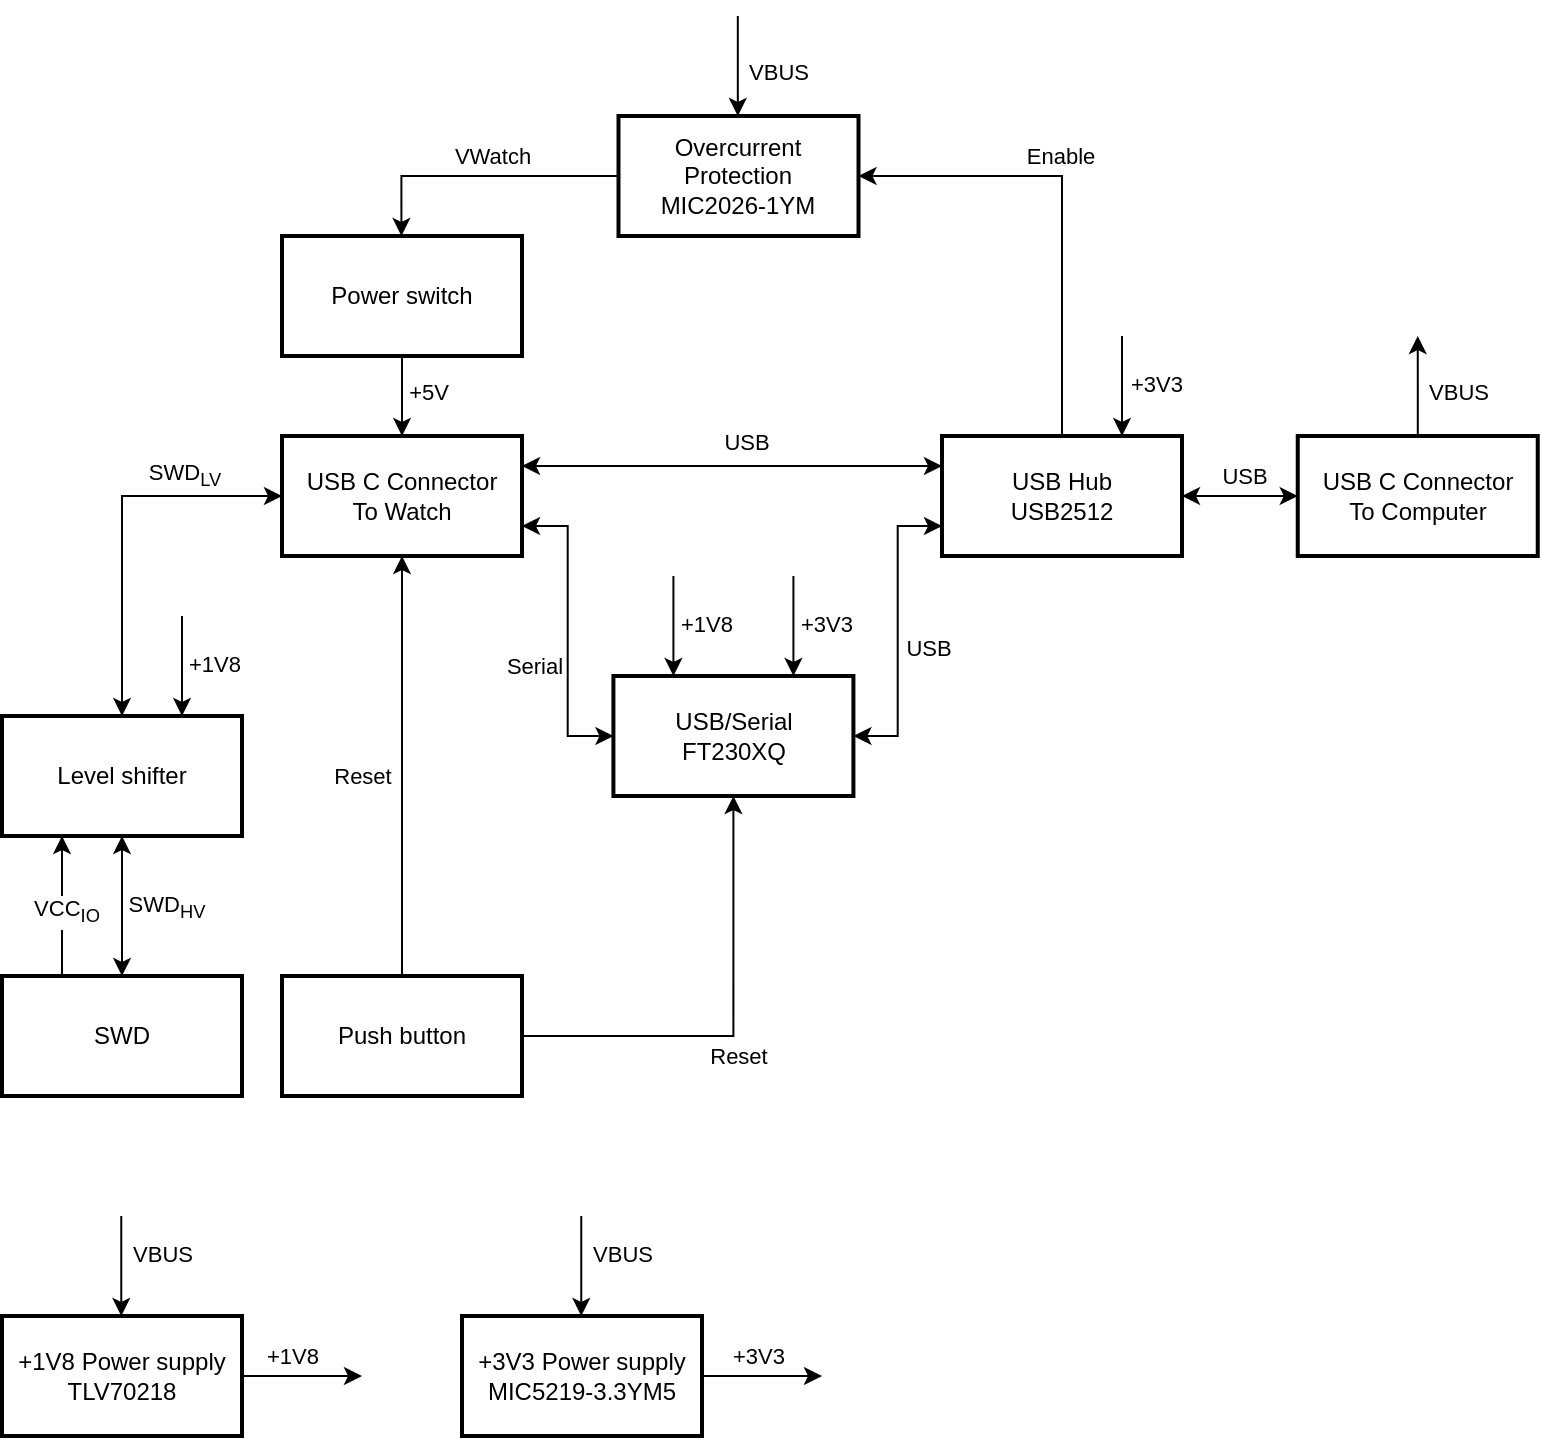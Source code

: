 <mxfile version="28.2.0">
  <diagram id="tro5bBsN5Sj0-Clm-sY4" name="Block Diagram">
    <mxGraphModel dx="1288" dy="2329" grid="1" gridSize="10" guides="1" tooltips="1" connect="1" arrows="1" fold="1" page="1" pageScale="1" pageWidth="827" pageHeight="1169" math="0" shadow="0">
      <root>
        <mxCell id="0" />
        <mxCell id="1" parent="0" />
        <mxCell id="HHpNoPKhyr2MXYOrmTBV-1" value="USB C Connector&lt;br&gt;To Watch" style="rounded=0;whiteSpace=wrap;html=1;strokeWidth=2;" vertex="1" parent="1">
          <mxGeometry x="170" y="-630" width="120" height="60" as="geometry" />
        </mxCell>
        <mxCell id="HHpNoPKhyr2MXYOrmTBV-4" style="edgeStyle=orthogonalEdgeStyle;rounded=0;orthogonalLoop=1;jettySize=auto;html=1;exitX=0;exitY=0.5;exitDx=0;exitDy=0;entryX=1;entryY=0.5;entryDx=0;entryDy=0;startArrow=classic;startFill=1;" edge="1" parent="1" source="HHpNoPKhyr2MXYOrmTBV-2" target="HHpNoPKhyr2MXYOrmTBV-3">
          <mxGeometry relative="1" as="geometry" />
        </mxCell>
        <mxCell id="HHpNoPKhyr2MXYOrmTBV-5" value="USB" style="edgeLabel;html=1;align=center;verticalAlign=middle;resizable=0;points=[];labelBackgroundColor=none;" vertex="1" connectable="0" parent="HHpNoPKhyr2MXYOrmTBV-4">
          <mxGeometry x="0.031" relative="1" as="geometry">
            <mxPoint x="3" y="-10" as="offset" />
          </mxGeometry>
        </mxCell>
        <mxCell id="HHpNoPKhyr2MXYOrmTBV-6" style="edgeStyle=orthogonalEdgeStyle;rounded=0;orthogonalLoop=1;jettySize=auto;html=1;" edge="1" parent="1" source="HHpNoPKhyr2MXYOrmTBV-2">
          <mxGeometry relative="1" as="geometry">
            <mxPoint x="737.87" y="-680" as="targetPoint" />
          </mxGeometry>
        </mxCell>
        <mxCell id="HHpNoPKhyr2MXYOrmTBV-7" value="VBUS" style="edgeLabel;html=1;align=center;verticalAlign=middle;resizable=0;points=[];labelBackgroundColor=none;" vertex="1" connectable="0" parent="HHpNoPKhyr2MXYOrmTBV-6">
          <mxGeometry x="-0.129" y="-1" relative="1" as="geometry">
            <mxPoint x="19" as="offset" />
          </mxGeometry>
        </mxCell>
        <mxCell id="HHpNoPKhyr2MXYOrmTBV-2" value="USB C Connector&lt;br&gt;To Computer" style="rounded=0;whiteSpace=wrap;html=1;strokeWidth=2;" vertex="1" parent="1">
          <mxGeometry x="677.87" y="-630" width="120" height="60" as="geometry" />
        </mxCell>
        <mxCell id="HHpNoPKhyr2MXYOrmTBV-16" style="edgeStyle=orthogonalEdgeStyle;rounded=0;orthogonalLoop=1;jettySize=auto;html=1;entryX=1;entryY=0.5;entryDx=0;entryDy=0;" edge="1" parent="1" source="HHpNoPKhyr2MXYOrmTBV-3" target="HHpNoPKhyr2MXYOrmTBV-13">
          <mxGeometry relative="1" as="geometry">
            <Array as="points">
              <mxPoint x="560" y="-760" />
            </Array>
          </mxGeometry>
        </mxCell>
        <mxCell id="HHpNoPKhyr2MXYOrmTBV-17" value="Enable" style="edgeLabel;html=1;align=center;verticalAlign=middle;resizable=0;points=[];labelBackgroundColor=none;" vertex="1" connectable="0" parent="HHpNoPKhyr2MXYOrmTBV-16">
          <mxGeometry x="0.262" y="5" relative="1" as="geometry">
            <mxPoint x="15" y="-15" as="offset" />
          </mxGeometry>
        </mxCell>
        <mxCell id="HHpNoPKhyr2MXYOrmTBV-19" style="edgeStyle=orthogonalEdgeStyle;rounded=0;orthogonalLoop=1;jettySize=auto;html=1;exitX=0;exitY=0.25;exitDx=0;exitDy=0;entryX=1;entryY=0.25;entryDx=0;entryDy=0;startArrow=classic;startFill=1;" edge="1" parent="1" source="HHpNoPKhyr2MXYOrmTBV-3" target="HHpNoPKhyr2MXYOrmTBV-1">
          <mxGeometry relative="1" as="geometry" />
        </mxCell>
        <mxCell id="HHpNoPKhyr2MXYOrmTBV-20" value="USB" style="edgeLabel;html=1;align=center;verticalAlign=middle;resizable=0;points=[];labelBackgroundColor=none;" vertex="1" connectable="0" parent="HHpNoPKhyr2MXYOrmTBV-19">
          <mxGeometry x="0.152" relative="1" as="geometry">
            <mxPoint x="23" y="-12" as="offset" />
          </mxGeometry>
        </mxCell>
        <mxCell id="HHpNoPKhyr2MXYOrmTBV-21" style="edgeStyle=orthogonalEdgeStyle;rounded=0;orthogonalLoop=1;jettySize=auto;html=1;exitX=0;exitY=0.75;exitDx=0;exitDy=0;entryX=1;entryY=0.5;entryDx=0;entryDy=0;startArrow=classic;startFill=1;" edge="1" parent="1" source="HHpNoPKhyr2MXYOrmTBV-3" target="HHpNoPKhyr2MXYOrmTBV-18">
          <mxGeometry relative="1" as="geometry" />
        </mxCell>
        <mxCell id="HHpNoPKhyr2MXYOrmTBV-22" value="USB" style="edgeLabel;html=1;align=center;verticalAlign=middle;resizable=0;points=[];labelBackgroundColor=none;" vertex="1" connectable="0" parent="HHpNoPKhyr2MXYOrmTBV-21">
          <mxGeometry x="0.04" y="-2" relative="1" as="geometry">
            <mxPoint x="17" y="5" as="offset" />
          </mxGeometry>
        </mxCell>
        <mxCell id="HHpNoPKhyr2MXYOrmTBV-35" style="edgeStyle=orthogonalEdgeStyle;rounded=0;orthogonalLoop=1;jettySize=auto;html=1;exitX=0.75;exitY=0;exitDx=0;exitDy=0;startArrow=classic;startFill=1;endArrow=none;endFill=0;" edge="1" parent="1" source="HHpNoPKhyr2MXYOrmTBV-3">
          <mxGeometry relative="1" as="geometry">
            <mxPoint x="590" y="-680" as="targetPoint" />
          </mxGeometry>
        </mxCell>
        <mxCell id="HHpNoPKhyr2MXYOrmTBV-36" value="+3V3" style="edgeLabel;html=1;align=center;verticalAlign=middle;resizable=0;points=[];labelBackgroundColor=none;" vertex="1" connectable="0" parent="HHpNoPKhyr2MXYOrmTBV-35">
          <mxGeometry x="0.088" y="-1" relative="1" as="geometry">
            <mxPoint x="15" y="1" as="offset" />
          </mxGeometry>
        </mxCell>
        <mxCell id="HHpNoPKhyr2MXYOrmTBV-3" value="USB Hub&lt;br&gt;USB2512" style="rounded=0;whiteSpace=wrap;html=1;strokeWidth=2;" vertex="1" parent="1">
          <mxGeometry x="500" y="-630" width="120" height="60" as="geometry" />
        </mxCell>
        <mxCell id="HHpNoPKhyr2MXYOrmTBV-11" style="edgeStyle=orthogonalEdgeStyle;rounded=0;orthogonalLoop=1;jettySize=auto;html=1;entryX=0.5;entryY=0;entryDx=0;entryDy=0;" edge="1" parent="1" source="HHpNoPKhyr2MXYOrmTBV-8">
          <mxGeometry relative="1" as="geometry">
            <mxPoint x="230" y="-630" as="targetPoint" />
          </mxGeometry>
        </mxCell>
        <mxCell id="HHpNoPKhyr2MXYOrmTBV-12" value="+5V" style="edgeLabel;html=1;align=center;verticalAlign=middle;resizable=0;points=[];labelBackgroundColor=none;" vertex="1" connectable="0" parent="HHpNoPKhyr2MXYOrmTBV-11">
          <mxGeometry x="-0.121" relative="1" as="geometry">
            <mxPoint x="13" as="offset" />
          </mxGeometry>
        </mxCell>
        <mxCell id="HHpNoPKhyr2MXYOrmTBV-8" value="Power switch" style="rounded=0;whiteSpace=wrap;html=1;strokeWidth=2;" vertex="1" parent="1">
          <mxGeometry x="170" y="-730" width="120" height="60" as="geometry" />
        </mxCell>
        <mxCell id="HHpNoPKhyr2MXYOrmTBV-9" style="edgeStyle=orthogonalEdgeStyle;rounded=0;orthogonalLoop=1;jettySize=auto;html=1;startArrow=classic;startFill=1;endArrow=none;endFill=0;entryX=0;entryY=0.5;entryDx=0;entryDy=0;" edge="1" parent="1" target="HHpNoPKhyr2MXYOrmTBV-13">
          <mxGeometry relative="1" as="geometry">
            <mxPoint x="229.71" y="-780" as="targetPoint" />
            <mxPoint x="229.71" y="-730" as="sourcePoint" />
            <Array as="points">
              <mxPoint x="230" y="-760" />
            </Array>
          </mxGeometry>
        </mxCell>
        <mxCell id="HHpNoPKhyr2MXYOrmTBV-10" value="VWatch" style="edgeLabel;html=1;align=center;verticalAlign=middle;resizable=0;points=[];labelBackgroundColor=none;" vertex="1" connectable="0" parent="HHpNoPKhyr2MXYOrmTBV-9">
          <mxGeometry x="-0.129" y="-1" relative="1" as="geometry">
            <mxPoint x="15" y="-11" as="offset" />
          </mxGeometry>
        </mxCell>
        <mxCell id="HHpNoPKhyr2MXYOrmTBV-13" value="Overcurrent Protection&lt;br&gt;MIC2026-1YM" style="rounded=0;whiteSpace=wrap;html=1;strokeWidth=2;" vertex="1" parent="1">
          <mxGeometry x="338.25" y="-790" width="120" height="60" as="geometry" />
        </mxCell>
        <mxCell id="HHpNoPKhyr2MXYOrmTBV-14" style="edgeStyle=orthogonalEdgeStyle;rounded=0;orthogonalLoop=1;jettySize=auto;html=1;startArrow=classic;startFill=1;endArrow=none;endFill=0;" edge="1" parent="1">
          <mxGeometry relative="1" as="geometry">
            <mxPoint x="397.91" y="-840" as="targetPoint" />
            <mxPoint x="397.91" y="-790" as="sourcePoint" />
          </mxGeometry>
        </mxCell>
        <mxCell id="HHpNoPKhyr2MXYOrmTBV-15" value="VBUS" style="edgeLabel;html=1;align=center;verticalAlign=middle;resizable=0;points=[];labelBackgroundColor=none;" vertex="1" connectable="0" parent="HHpNoPKhyr2MXYOrmTBV-14">
          <mxGeometry x="-0.129" y="-1" relative="1" as="geometry">
            <mxPoint x="19" as="offset" />
          </mxGeometry>
        </mxCell>
        <mxCell id="HHpNoPKhyr2MXYOrmTBV-23" style="edgeStyle=orthogonalEdgeStyle;rounded=0;orthogonalLoop=1;jettySize=auto;html=1;exitX=0;exitY=0.5;exitDx=0;exitDy=0;entryX=1;entryY=0.75;entryDx=0;entryDy=0;startArrow=classic;startFill=1;" edge="1" parent="1" source="HHpNoPKhyr2MXYOrmTBV-18" target="HHpNoPKhyr2MXYOrmTBV-1">
          <mxGeometry relative="1" as="geometry" />
        </mxCell>
        <mxCell id="HHpNoPKhyr2MXYOrmTBV-24" value="Serial" style="edgeLabel;html=1;align=center;verticalAlign=middle;resizable=0;points=[];labelBackgroundColor=none;" vertex="1" connectable="0" parent="HHpNoPKhyr2MXYOrmTBV-23">
          <mxGeometry x="-0.466" relative="1" as="geometry">
            <mxPoint x="-17" y="-18" as="offset" />
          </mxGeometry>
        </mxCell>
        <mxCell id="HHpNoPKhyr2MXYOrmTBV-18" value="USB/Serial&lt;br&gt;FT230XQ" style="rounded=0;whiteSpace=wrap;html=1;strokeWidth=2;" vertex="1" parent="1">
          <mxGeometry x="335.71" y="-510" width="120" height="60" as="geometry" />
        </mxCell>
        <mxCell id="HHpNoPKhyr2MXYOrmTBV-31" style="edgeStyle=orthogonalEdgeStyle;rounded=0;orthogonalLoop=1;jettySize=auto;html=1;" edge="1" parent="1" source="HHpNoPKhyr2MXYOrmTBV-25">
          <mxGeometry relative="1" as="geometry">
            <mxPoint x="210" y="-160" as="targetPoint" />
          </mxGeometry>
        </mxCell>
        <mxCell id="HHpNoPKhyr2MXYOrmTBV-33" value="+1V8" style="edgeLabel;html=1;align=center;verticalAlign=middle;resizable=0;points=[];labelBackgroundColor=none;" vertex="1" connectable="0" parent="HHpNoPKhyr2MXYOrmTBV-31">
          <mxGeometry x="-0.166" y="1" relative="1" as="geometry">
            <mxPoint y="-9" as="offset" />
          </mxGeometry>
        </mxCell>
        <mxCell id="HHpNoPKhyr2MXYOrmTBV-25" value="+1V8 Power supply&lt;br&gt;TLV70218" style="rounded=0;whiteSpace=wrap;html=1;strokeWidth=2;" vertex="1" parent="1">
          <mxGeometry x="30" y="-190" width="120" height="60" as="geometry" />
        </mxCell>
        <mxCell id="HHpNoPKhyr2MXYOrmTBV-32" style="edgeStyle=orthogonalEdgeStyle;rounded=0;orthogonalLoop=1;jettySize=auto;html=1;" edge="1" parent="1" source="HHpNoPKhyr2MXYOrmTBV-26">
          <mxGeometry relative="1" as="geometry">
            <mxPoint x="440" y="-160" as="targetPoint" />
          </mxGeometry>
        </mxCell>
        <mxCell id="HHpNoPKhyr2MXYOrmTBV-34" value="+3V3" style="edgeLabel;html=1;align=center;verticalAlign=middle;resizable=0;points=[];labelBackgroundColor=none;" vertex="1" connectable="0" parent="HHpNoPKhyr2MXYOrmTBV-32">
          <mxGeometry x="-0.068" y="1" relative="1" as="geometry">
            <mxPoint y="-9" as="offset" />
          </mxGeometry>
        </mxCell>
        <mxCell id="HHpNoPKhyr2MXYOrmTBV-26" value="+3V3 Power supply&lt;br&gt;MIC5219-3.3YM5" style="rounded=0;whiteSpace=wrap;html=1;strokeWidth=2;" vertex="1" parent="1">
          <mxGeometry x="260" y="-190" width="120" height="60" as="geometry" />
        </mxCell>
        <mxCell id="HHpNoPKhyr2MXYOrmTBV-27" style="edgeStyle=orthogonalEdgeStyle;rounded=0;orthogonalLoop=1;jettySize=auto;html=1;startArrow=classic;startFill=1;endArrow=none;endFill=0;" edge="1" parent="1">
          <mxGeometry relative="1" as="geometry">
            <mxPoint x="89.63" y="-240" as="targetPoint" />
            <mxPoint x="89.63" y="-190" as="sourcePoint" />
          </mxGeometry>
        </mxCell>
        <mxCell id="HHpNoPKhyr2MXYOrmTBV-28" value="VBUS" style="edgeLabel;html=1;align=center;verticalAlign=middle;resizable=0;points=[];labelBackgroundColor=none;" vertex="1" connectable="0" parent="HHpNoPKhyr2MXYOrmTBV-27">
          <mxGeometry x="-0.129" y="-1" relative="1" as="geometry">
            <mxPoint x="19" y="-9" as="offset" />
          </mxGeometry>
        </mxCell>
        <mxCell id="HHpNoPKhyr2MXYOrmTBV-29" style="edgeStyle=orthogonalEdgeStyle;rounded=0;orthogonalLoop=1;jettySize=auto;html=1;startArrow=classic;startFill=1;endArrow=none;endFill=0;" edge="1" parent="1">
          <mxGeometry relative="1" as="geometry">
            <mxPoint x="319.63" y="-240" as="targetPoint" />
            <mxPoint x="319.63" y="-190" as="sourcePoint" />
          </mxGeometry>
        </mxCell>
        <mxCell id="HHpNoPKhyr2MXYOrmTBV-30" value="VBUS" style="edgeLabel;html=1;align=center;verticalAlign=middle;resizable=0;points=[];labelBackgroundColor=none;" vertex="1" connectable="0" parent="HHpNoPKhyr2MXYOrmTBV-29">
          <mxGeometry x="-0.129" y="-1" relative="1" as="geometry">
            <mxPoint x="19" y="-9" as="offset" />
          </mxGeometry>
        </mxCell>
        <mxCell id="HHpNoPKhyr2MXYOrmTBV-37" style="edgeStyle=orthogonalEdgeStyle;rounded=0;orthogonalLoop=1;jettySize=auto;html=1;exitX=0.75;exitY=0;exitDx=0;exitDy=0;startArrow=classic;startFill=1;endArrow=none;endFill=0;" edge="1" parent="1">
          <mxGeometry relative="1" as="geometry">
            <mxPoint x="425.71" y="-560" as="targetPoint" />
            <mxPoint x="425.71" y="-510" as="sourcePoint" />
          </mxGeometry>
        </mxCell>
        <mxCell id="HHpNoPKhyr2MXYOrmTBV-38" value="+3V3" style="edgeLabel;html=1;align=center;verticalAlign=middle;resizable=0;points=[];labelBackgroundColor=none;" vertex="1" connectable="0" parent="HHpNoPKhyr2MXYOrmTBV-37">
          <mxGeometry x="0.088" y="-1" relative="1" as="geometry">
            <mxPoint x="15" y="1" as="offset" />
          </mxGeometry>
        </mxCell>
        <mxCell id="HHpNoPKhyr2MXYOrmTBV-39" style="edgeStyle=orthogonalEdgeStyle;rounded=0;orthogonalLoop=1;jettySize=auto;html=1;exitX=0.75;exitY=0;exitDx=0;exitDy=0;startArrow=classic;startFill=1;endArrow=none;endFill=0;" edge="1" parent="1">
          <mxGeometry relative="1" as="geometry">
            <mxPoint x="365.71" y="-560" as="targetPoint" />
            <mxPoint x="365.71" y="-510" as="sourcePoint" />
          </mxGeometry>
        </mxCell>
        <mxCell id="HHpNoPKhyr2MXYOrmTBV-40" value="+1V8" style="edgeLabel;html=1;align=center;verticalAlign=middle;resizable=0;points=[];labelBackgroundColor=none;" vertex="1" connectable="0" parent="HHpNoPKhyr2MXYOrmTBV-39">
          <mxGeometry x="0.088" y="-1" relative="1" as="geometry">
            <mxPoint x="15" y="1" as="offset" />
          </mxGeometry>
        </mxCell>
        <mxCell id="HHpNoPKhyr2MXYOrmTBV-43" style="edgeStyle=orthogonalEdgeStyle;rounded=0;orthogonalLoop=1;jettySize=auto;html=1;entryX=0.5;entryY=1;entryDx=0;entryDy=0;" edge="1" parent="1" source="HHpNoPKhyr2MXYOrmTBV-41" target="HHpNoPKhyr2MXYOrmTBV-1">
          <mxGeometry relative="1" as="geometry" />
        </mxCell>
        <mxCell id="HHpNoPKhyr2MXYOrmTBV-44" value="Reset" style="edgeLabel;html=1;align=center;verticalAlign=middle;resizable=0;points=[];labelBackgroundColor=none;" vertex="1" connectable="0" parent="HHpNoPKhyr2MXYOrmTBV-43">
          <mxGeometry x="0.124" y="1" relative="1" as="geometry">
            <mxPoint x="-19" y="18" as="offset" />
          </mxGeometry>
        </mxCell>
        <mxCell id="HHpNoPKhyr2MXYOrmTBV-45" style="edgeStyle=orthogonalEdgeStyle;rounded=0;orthogonalLoop=1;jettySize=auto;html=1;entryX=0.5;entryY=1;entryDx=0;entryDy=0;" edge="1" parent="1" source="HHpNoPKhyr2MXYOrmTBV-41" target="HHpNoPKhyr2MXYOrmTBV-18">
          <mxGeometry relative="1" as="geometry" />
        </mxCell>
        <mxCell id="HHpNoPKhyr2MXYOrmTBV-46" value="Reset" style="edgeLabel;html=1;align=center;verticalAlign=middle;resizable=0;points=[];labelBackgroundColor=none;" vertex="1" connectable="0" parent="HHpNoPKhyr2MXYOrmTBV-45">
          <mxGeometry x="-0.7" y="-3" relative="1" as="geometry">
            <mxPoint x="74" y="7" as="offset" />
          </mxGeometry>
        </mxCell>
        <mxCell id="HHpNoPKhyr2MXYOrmTBV-41" value="Push button" style="rounded=0;whiteSpace=wrap;html=1;strokeWidth=2;" vertex="1" parent="1">
          <mxGeometry x="170" y="-360" width="120" height="60" as="geometry" />
        </mxCell>
        <mxCell id="HHpNoPKhyr2MXYOrmTBV-51" style="edgeStyle=orthogonalEdgeStyle;rounded=0;orthogonalLoop=1;jettySize=auto;html=1;entryX=0.5;entryY=1;entryDx=0;entryDy=0;startArrow=classic;startFill=1;" edge="1" parent="1" source="HHpNoPKhyr2MXYOrmTBV-47" target="HHpNoPKhyr2MXYOrmTBV-48">
          <mxGeometry relative="1" as="geometry" />
        </mxCell>
        <mxCell id="HHpNoPKhyr2MXYOrmTBV-52" value="SWD&lt;sub&gt;HV&lt;/sub&gt;" style="edgeLabel;html=1;align=center;verticalAlign=middle;resizable=0;points=[];" vertex="1" connectable="0" parent="HHpNoPKhyr2MXYOrmTBV-51">
          <mxGeometry x="-0.025" relative="1" as="geometry">
            <mxPoint x="22" as="offset" />
          </mxGeometry>
        </mxCell>
        <mxCell id="HHpNoPKhyr2MXYOrmTBV-55" style="edgeStyle=orthogonalEdgeStyle;rounded=0;orthogonalLoop=1;jettySize=auto;html=1;exitX=0.25;exitY=0;exitDx=0;exitDy=0;entryX=0.25;entryY=1;entryDx=0;entryDy=0;labelBackgroundColor=none;" edge="1" parent="1" source="HHpNoPKhyr2MXYOrmTBV-47" target="HHpNoPKhyr2MXYOrmTBV-48">
          <mxGeometry relative="1" as="geometry" />
        </mxCell>
        <mxCell id="HHpNoPKhyr2MXYOrmTBV-56" value="VCC&lt;sub&gt;IO&lt;/sub&gt;" style="edgeLabel;html=1;align=center;verticalAlign=middle;resizable=0;points=[];" vertex="1" connectable="0" parent="HHpNoPKhyr2MXYOrmTBV-55">
          <mxGeometry x="-0.073" y="-2" relative="1" as="geometry">
            <mxPoint as="offset" />
          </mxGeometry>
        </mxCell>
        <mxCell id="HHpNoPKhyr2MXYOrmTBV-47" value="SWD" style="rounded=0;whiteSpace=wrap;html=1;strokeWidth=2;" vertex="1" parent="1">
          <mxGeometry x="30" y="-360" width="120" height="60" as="geometry" />
        </mxCell>
        <mxCell id="HHpNoPKhyr2MXYOrmTBV-53" style="edgeStyle=orthogonalEdgeStyle;rounded=0;orthogonalLoop=1;jettySize=auto;html=1;entryX=0;entryY=0.5;entryDx=0;entryDy=0;startArrow=classic;startFill=1;labelBackgroundColor=none;" edge="1" parent="1" source="HHpNoPKhyr2MXYOrmTBV-48" target="HHpNoPKhyr2MXYOrmTBV-1">
          <mxGeometry relative="1" as="geometry">
            <Array as="points">
              <mxPoint x="90" y="-600" />
            </Array>
          </mxGeometry>
        </mxCell>
        <mxCell id="HHpNoPKhyr2MXYOrmTBV-54" value="SWD&lt;sub&gt;LV&lt;/sub&gt;" style="edgeLabel;html=1;align=center;verticalAlign=middle;resizable=0;points=[];" vertex="1" connectable="0" parent="HHpNoPKhyr2MXYOrmTBV-53">
          <mxGeometry x="0.331" y="2" relative="1" as="geometry">
            <mxPoint x="14" y="-8" as="offset" />
          </mxGeometry>
        </mxCell>
        <mxCell id="HHpNoPKhyr2MXYOrmTBV-48" value="Level shifter" style="rounded=0;whiteSpace=wrap;html=1;strokeWidth=2;" vertex="1" parent="1">
          <mxGeometry x="30" y="-490" width="120" height="60" as="geometry" />
        </mxCell>
        <mxCell id="HHpNoPKhyr2MXYOrmTBV-49" style="edgeStyle=orthogonalEdgeStyle;rounded=0;orthogonalLoop=1;jettySize=auto;html=1;exitX=0.75;exitY=0;exitDx=0;exitDy=0;startArrow=classic;startFill=1;endArrow=none;endFill=0;" edge="1" parent="1">
          <mxGeometry relative="1" as="geometry">
            <mxPoint x="120" y="-540" as="targetPoint" />
            <mxPoint x="120" y="-490" as="sourcePoint" />
          </mxGeometry>
        </mxCell>
        <mxCell id="HHpNoPKhyr2MXYOrmTBV-50" value="+1V8" style="edgeLabel;html=1;align=center;verticalAlign=middle;resizable=0;points=[];labelBackgroundColor=none;" vertex="1" connectable="0" parent="HHpNoPKhyr2MXYOrmTBV-49">
          <mxGeometry x="0.088" y="-1" relative="1" as="geometry">
            <mxPoint x="15" y="1" as="offset" />
          </mxGeometry>
        </mxCell>
      </root>
    </mxGraphModel>
  </diagram>
</mxfile>

